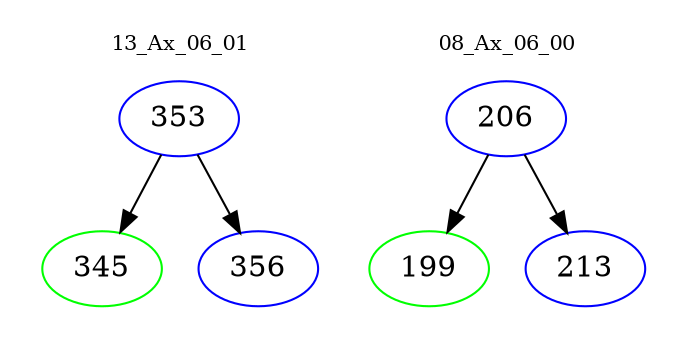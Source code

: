 digraph{
subgraph cluster_0 {
color = white
label = "13_Ax_06_01";
fontsize=10;
T0_353 [label="353", color="blue"]
T0_353 -> T0_345 [color="black"]
T0_345 [label="345", color="green"]
T0_353 -> T0_356 [color="black"]
T0_356 [label="356", color="blue"]
}
subgraph cluster_1 {
color = white
label = "08_Ax_06_00";
fontsize=10;
T1_206 [label="206", color="blue"]
T1_206 -> T1_199 [color="black"]
T1_199 [label="199", color="green"]
T1_206 -> T1_213 [color="black"]
T1_213 [label="213", color="blue"]
}
}
